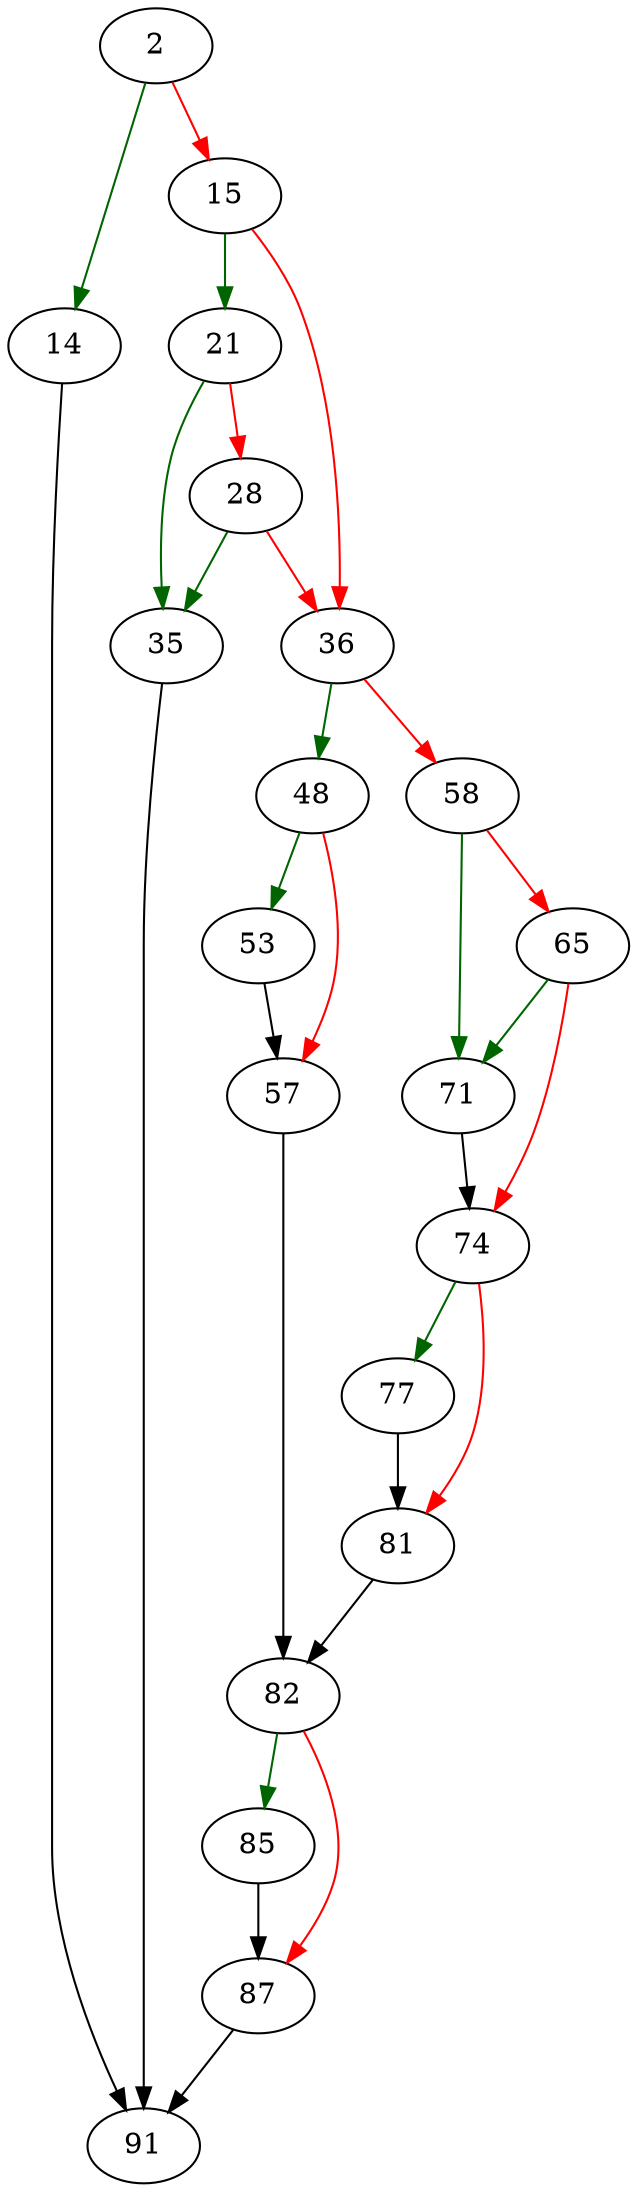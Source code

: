strict digraph "pagerStress" {
	// Node definitions.
	2 [entry=true];
	14;
	15;
	91;
	21;
	36;
	35;
	28;
	48;
	58;
	53;
	57;
	82;
	71;
	65;
	74;
	77;
	81;
	85;
	87;

	// Edge definitions.
	2 -> 14 [
		color=darkgreen
		cond=true
	];
	2 -> 15 [
		color=red
		cond=false
	];
	14 -> 91;
	15 -> 21 [
		color=darkgreen
		cond=true
	];
	15 -> 36 [
		color=red
		cond=false
	];
	21 -> 35 [
		color=darkgreen
		cond=true
	];
	21 -> 28 [
		color=red
		cond=false
	];
	36 -> 48 [
		color=darkgreen
		cond=true
	];
	36 -> 58 [
		color=red
		cond=false
	];
	35 -> 91;
	28 -> 36 [
		color=red
		cond=false
	];
	28 -> 35 [
		color=darkgreen
		cond=true
	];
	48 -> 53 [
		color=darkgreen
		cond=true
	];
	48 -> 57 [
		color=red
		cond=false
	];
	58 -> 71 [
		color=darkgreen
		cond=true
	];
	58 -> 65 [
		color=red
		cond=false
	];
	53 -> 57;
	57 -> 82;
	82 -> 85 [
		color=darkgreen
		cond=true
	];
	82 -> 87 [
		color=red
		cond=false
	];
	71 -> 74;
	65 -> 71 [
		color=darkgreen
		cond=true
	];
	65 -> 74 [
		color=red
		cond=false
	];
	74 -> 77 [
		color=darkgreen
		cond=true
	];
	74 -> 81 [
		color=red
		cond=false
	];
	77 -> 81;
	81 -> 82;
	85 -> 87;
	87 -> 91;
}